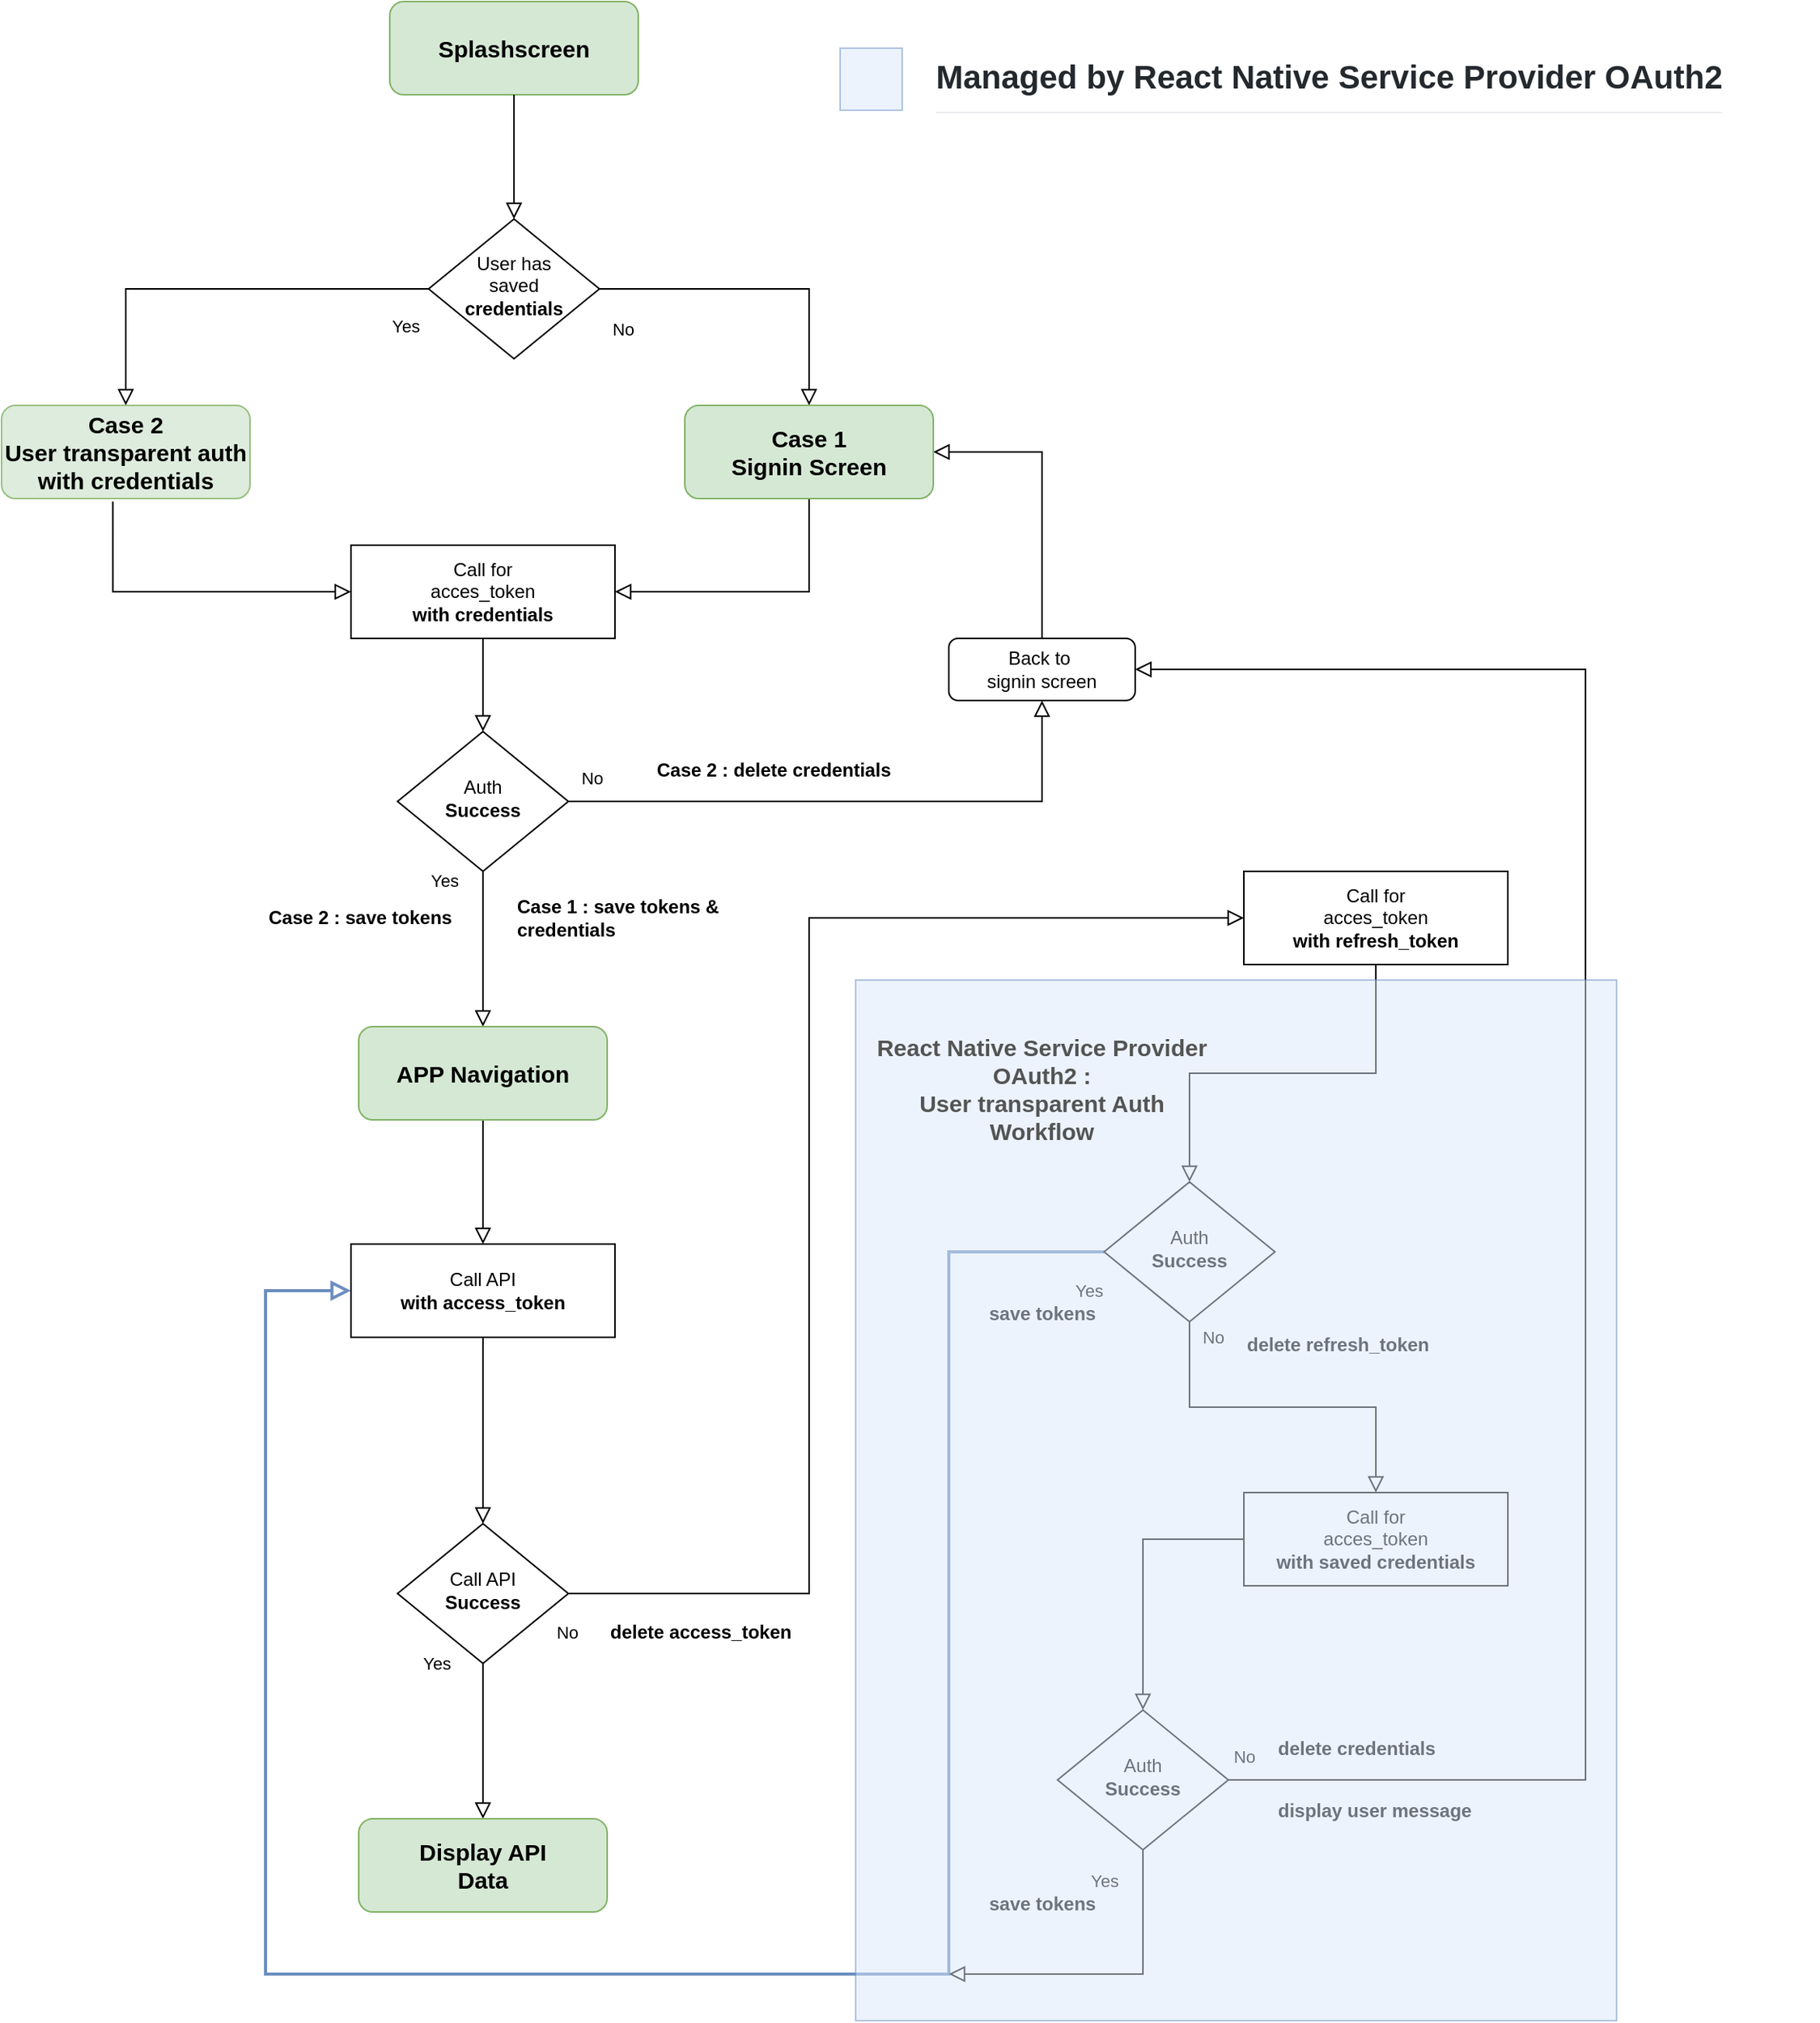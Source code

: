 <mxfile version="12.5.5" type="device"><diagram id="C5RBs43oDa-KdzZeNtuy" name="Page-1"><mxGraphModel dx="2864" dy="1101" grid="1" gridSize="10" guides="1" tooltips="1" connect="1" arrows="1" fold="1" page="1" pageScale="1" pageWidth="827" pageHeight="1169" math="0" shadow="0"><root><mxCell id="WIyWlLk6GJQsqaUBKTNV-0"/><mxCell id="WIyWlLk6GJQsqaUBKTNV-1" parent="WIyWlLk6GJQsqaUBKTNV-0"/><mxCell id="WIyWlLk6GJQsqaUBKTNV-2" value="" style="rounded=0;html=1;jettySize=auto;orthogonalLoop=1;fontSize=11;endArrow=block;endFill=0;endSize=8;strokeWidth=1;shadow=0;labelBackgroundColor=none;edgeStyle=orthogonalEdgeStyle;entryX=1;entryY=0.5;entryDx=0;entryDy=0;exitX=0.5;exitY=1;exitDx=0;exitDy=0;" parent="WIyWlLk6GJQsqaUBKTNV-1" source="gUNr07l6YnONFUypqcBl-76" target="gUNr07l6YnONFUypqcBl-37" edge="1"><mxGeometry relative="1" as="geometry"><mxPoint x="270.286" y="300" as="sourcePoint"/><Array as="points"><mxPoint x="300" y="390"/></Array></mxGeometry></mxCell><mxCell id="WIyWlLk6GJQsqaUBKTNV-4" value="Yes" style="rounded=0;html=1;jettySize=auto;orthogonalLoop=1;fontSize=11;endArrow=block;endFill=0;endSize=8;strokeWidth=1;shadow=0;labelBackgroundColor=none;edgeStyle=orthogonalEdgeStyle;exitX=0.5;exitY=1;exitDx=0;exitDy=0;entryX=0.5;entryY=0;entryDx=0;entryDy=0;" parent="WIyWlLk6GJQsqaUBKTNV-1" source="gUNr07l6YnONFUypqcBl-41" target="gUNr07l6YnONFUypqcBl-70" edge="1"><mxGeometry x="-0.88" y="-25" relative="1" as="geometry"><mxPoint as="offset"/><mxPoint x="220" y="570" as="sourcePoint"/><mxPoint x="90.294" y="670" as="targetPoint"/></mxGeometry></mxCell><mxCell id="WIyWlLk6GJQsqaUBKTNV-5" value="No" style="edgeStyle=orthogonalEdgeStyle;rounded=0;html=1;jettySize=auto;orthogonalLoop=1;fontSize=11;endArrow=block;endFill=0;endSize=8;strokeWidth=1;shadow=0;labelBackgroundColor=none;exitX=1;exitY=0.5;exitDx=0;exitDy=0;" parent="WIyWlLk6GJQsqaUBKTNV-1" source="gUNr07l6YnONFUypqcBl-41" target="WIyWlLk6GJQsqaUBKTNV-7" edge="1"><mxGeometry x="0.73" y="290" relative="1" as="geometry"><mxPoint as="offset"/><mxPoint x="270" y="530" as="sourcePoint"/></mxGeometry></mxCell><mxCell id="WIyWlLk6GJQsqaUBKTNV-7" value="Back to&amp;nbsp;&lt;br&gt;signin screen" style="rounded=1;whiteSpace=wrap;html=1;fontSize=12;glass=0;strokeWidth=1;shadow=0;" parent="WIyWlLk6GJQsqaUBKTNV-1" vertex="1"><mxGeometry x="390" y="420" width="120" height="40" as="geometry"/></mxCell><mxCell id="WIyWlLk6GJQsqaUBKTNV-8" value="Yes" style="rounded=0;html=1;jettySize=auto;orthogonalLoop=1;fontSize=11;endArrow=block;endFill=0;endSize=8;strokeWidth=1;shadow=0;labelBackgroundColor=none;edgeStyle=orthogonalEdgeStyle;exitX=0.5;exitY=1;exitDx=0;exitDy=0;entryX=0.5;entryY=0;entryDx=0;entryDy=0;" parent="WIyWlLk6GJQsqaUBKTNV-1" source="gUNr07l6YnONFUypqcBl-43" target="gUNr07l6YnONFUypqcBl-72" edge="1"><mxGeometry x="-1" y="-30" relative="1" as="geometry"><mxPoint as="offset"/><mxPoint x="90" y="940" as="sourcePoint"/><mxPoint x="90.294" y="1200" as="targetPoint"/></mxGeometry></mxCell><mxCell id="WIyWlLk6GJQsqaUBKTNV-9" value="No" style="edgeStyle=orthogonalEdgeStyle;rounded=0;html=1;jettySize=auto;orthogonalLoop=1;fontSize=11;endArrow=block;endFill=0;endSize=8;strokeWidth=1;shadow=0;labelBackgroundColor=none;entryX=0;entryY=0.5;entryDx=0;entryDy=0;exitX=1;exitY=0.5;exitDx=0;exitDy=0;" parent="WIyWlLk6GJQsqaUBKTNV-1" source="gUNr07l6YnONFUypqcBl-43" target="gUNr07l6YnONFUypqcBl-9" edge="1"><mxGeometry x="-0.642" y="158" relative="1" as="geometry"><mxPoint x="2" y="25" as="offset"/><mxPoint x="220" y="860" as="sourcePoint"/><mxPoint x="360" y="840" as="targetPoint"/><Array as="points"><mxPoint x="300" y="1035"/><mxPoint x="300" y="600"/></Array></mxGeometry></mxCell><mxCell id="gUNr07l6YnONFUypqcBl-0" value="" style="edgeStyle=orthogonalEdgeStyle;rounded=0;html=1;jettySize=auto;orthogonalLoop=1;fontSize=11;endArrow=block;endFill=0;endSize=8;strokeWidth=1;shadow=0;labelBackgroundColor=none;entryX=1;entryY=0.5;entryDx=0;entryDy=0;exitX=0.5;exitY=0;exitDx=0;exitDy=0;" parent="WIyWlLk6GJQsqaUBKTNV-1" source="WIyWlLk6GJQsqaUBKTNV-7" target="gUNr07l6YnONFUypqcBl-76" edge="1"><mxGeometry y="10" relative="1" as="geometry"><mxPoint as="offset"/><mxPoint x="280" y="560" as="sourcePoint"/><mxPoint x="330" y="280" as="targetPoint"/></mxGeometry></mxCell><mxCell id="gUNr07l6YnONFUypqcBl-6" value="" style="rounded=0;html=1;jettySize=auto;orthogonalLoop=1;fontSize=11;endArrow=block;endFill=0;endSize=8;strokeWidth=1;shadow=0;labelBackgroundColor=none;edgeStyle=orthogonalEdgeStyle;entryX=0.5;entryY=0;entryDx=0;entryDy=0;exitX=0.5;exitY=1;exitDx=0;exitDy=0;" parent="WIyWlLk6GJQsqaUBKTNV-1" source="gUNr07l6YnONFUypqcBl-50" target="gUNr07l6YnONFUypqcBl-43" edge="1"><mxGeometry x="-0.2" y="30" relative="1" as="geometry"><mxPoint as="offset"/><mxPoint x="90" y="920" as="sourcePoint"/><mxPoint x="90" y="960" as="targetPoint"/></mxGeometry></mxCell><mxCell id="gUNr07l6YnONFUypqcBl-7" value="" style="rounded=0;html=1;jettySize=auto;orthogonalLoop=1;fontSize=11;endArrow=block;endFill=0;endSize=8;strokeWidth=1;shadow=0;labelBackgroundColor=none;edgeStyle=orthogonalEdgeStyle;entryX=0.5;entryY=0;entryDx=0;entryDy=0;exitX=0.5;exitY=1;exitDx=0;exitDy=0;" parent="WIyWlLk6GJQsqaUBKTNV-1" source="gUNr07l6YnONFUypqcBl-70" target="gUNr07l6YnONFUypqcBl-50" edge="1"><mxGeometry y="20" relative="1" as="geometry"><mxPoint as="offset"/><mxPoint x="90" y="710" as="sourcePoint"/><mxPoint x="90" y="780" as="targetPoint"/></mxGeometry></mxCell><mxCell id="gUNr07l6YnONFUypqcBl-9" value="Call for&lt;br&gt;acces_token&lt;br&gt;&lt;b&gt;with refresh_token&lt;/b&gt;" style="rounded=1;whiteSpace=wrap;html=1;fontSize=12;glass=0;strokeWidth=1;shadow=0;arcSize=0;" parent="WIyWlLk6GJQsqaUBKTNV-1" vertex="1"><mxGeometry x="580" y="570" width="170" height="60" as="geometry"/></mxCell><mxCell id="gUNr07l6YnONFUypqcBl-10" value="" style="rounded=0;html=1;jettySize=auto;orthogonalLoop=1;fontSize=11;endArrow=block;endFill=0;endSize=8;strokeWidth=1;shadow=0;labelBackgroundColor=none;edgeStyle=orthogonalEdgeStyle;exitX=0.5;exitY=1;exitDx=0;exitDy=0;entryX=0.5;entryY=0;entryDx=0;entryDy=0;" parent="WIyWlLk6GJQsqaUBKTNV-1" source="gUNr07l6YnONFUypqcBl-9" target="gUNr07l6YnONFUypqcBl-45" edge="1"><mxGeometry x="-0.2" y="30" relative="1" as="geometry"><mxPoint as="offset"/><mxPoint x="230" y="760" as="sourcePoint"/><mxPoint x="510" y="680" as="targetPoint"/></mxGeometry></mxCell><mxCell id="gUNr07l6YnONFUypqcBl-13" value="No" style="edgeStyle=orthogonalEdgeStyle;rounded=0;html=1;jettySize=auto;orthogonalLoop=1;fontSize=11;endArrow=block;endFill=0;endSize=8;strokeWidth=1;shadow=0;labelBackgroundColor=none;entryX=0.5;entryY=0;entryDx=0;entryDy=0;exitX=0.5;exitY=1;exitDx=0;exitDy=0;" parent="WIyWlLk6GJQsqaUBKTNV-1" source="gUNr07l6YnONFUypqcBl-45" target="gUNr07l6YnONFUypqcBl-14" edge="1"><mxGeometry x="-0.393" y="45" relative="1" as="geometry"><mxPoint as="offset"/><mxPoint x="515" y="940" as="sourcePoint"/><mxPoint x="550" y="1140" as="targetPoint"/></mxGeometry></mxCell><mxCell id="gUNr07l6YnONFUypqcBl-14" value="Call for&lt;br&gt;acces_token&lt;br&gt;&lt;b&gt;with saved credentials&lt;/b&gt;" style="rounded=1;whiteSpace=wrap;html=1;fontSize=12;glass=0;strokeWidth=1;shadow=0;arcSize=0;" parent="WIyWlLk6GJQsqaUBKTNV-1" vertex="1"><mxGeometry x="580" y="970" width="170" height="60" as="geometry"/></mxCell><mxCell id="gUNr07l6YnONFUypqcBl-22" value="" style="rounded=0;html=1;jettySize=auto;orthogonalLoop=1;fontSize=11;endArrow=block;endFill=0;endSize=8;strokeWidth=1;shadow=0;labelBackgroundColor=none;edgeStyle=orthogonalEdgeStyle;exitX=0;exitY=0.5;exitDx=0;exitDy=0;entryX=0.5;entryY=0;entryDx=0;entryDy=0;" parent="WIyWlLk6GJQsqaUBKTNV-1" source="gUNr07l6YnONFUypqcBl-14" target="gUNr07l6YnONFUypqcBl-49" edge="1"><mxGeometry x="-0.091" y="20" relative="1" as="geometry"><mxPoint as="offset"/><mxPoint x="640" y="1075" as="sourcePoint"/><mxPoint x="510" y="1100" as="targetPoint"/><Array as="points"><mxPoint x="515" y="1000"/></Array></mxGeometry></mxCell><mxCell id="gUNr07l6YnONFUypqcBl-24" value="Yes" style="rounded=0;html=1;jettySize=auto;orthogonalLoop=1;fontSize=11;endArrow=block;endFill=0;endSize=8;strokeWidth=2;shadow=0;labelBackgroundColor=none;edgeStyle=orthogonalEdgeStyle;exitX=0;exitY=0.5;exitDx=0;exitDy=0;entryX=0;entryY=0.5;entryDx=0;entryDy=0;fillColor=#dae8fc;strokeColor=#6c8ebf;" parent="WIyWlLk6GJQsqaUBKTNV-1" source="gUNr07l6YnONFUypqcBl-45" target="gUNr07l6YnONFUypqcBl-50" edge="1"><mxGeometry x="-0.834" y="90" relative="1" as="geometry"><mxPoint as="offset"/><mxPoint x="460" y="895" as="sourcePoint"/><mxPoint x="160" y="800" as="targetPoint"/><Array as="points"><mxPoint x="390" y="815"/><mxPoint x="390" y="1280"/><mxPoint x="-50" y="1280"/><mxPoint x="-50" y="840"/></Array></mxGeometry></mxCell><mxCell id="gUNr07l6YnONFUypqcBl-25" value="Yes" style="rounded=0;html=1;jettySize=auto;orthogonalLoop=1;fontSize=11;endArrow=block;endFill=0;endSize=8;strokeWidth=1;shadow=0;labelBackgroundColor=none;edgeStyle=orthogonalEdgeStyle;exitX=0.5;exitY=1;exitDx=0;exitDy=0;" parent="WIyWlLk6GJQsqaUBKTNV-1" source="gUNr07l6YnONFUypqcBl-49" edge="1"><mxGeometry x="0.024" y="-60" relative="1" as="geometry"><mxPoint as="offset"/><mxPoint x="510" y="1180" as="sourcePoint"/><mxPoint x="390" y="1280" as="targetPoint"/><Array as="points"><mxPoint x="515" y="1280"/></Array></mxGeometry></mxCell><mxCell id="gUNr07l6YnONFUypqcBl-26" value="No" style="edgeStyle=orthogonalEdgeStyle;rounded=0;html=1;jettySize=auto;orthogonalLoop=1;fontSize=11;endArrow=block;endFill=0;endSize=8;strokeWidth=1;shadow=0;labelBackgroundColor=none;entryX=1;entryY=0.5;entryDx=0;entryDy=0;exitX=1;exitY=0.5;exitDx=0;exitDy=0;" parent="WIyWlLk6GJQsqaUBKTNV-1" source="gUNr07l6YnONFUypqcBl-49" target="WIyWlLk6GJQsqaUBKTNV-7" edge="1"><mxGeometry x="-0.603" y="220" relative="1" as="geometry"><mxPoint as="offset"/><mxPoint x="560" y="1140" as="sourcePoint"/><mxPoint x="510" y="710" as="targetPoint"/><Array as="points"><mxPoint x="800" y="1155"/><mxPoint x="800" y="440"/></Array></mxGeometry></mxCell><mxCell id="gUNr07l6YnONFUypqcBl-29" value="Splashscreen" style="rounded=1;whiteSpace=wrap;html=1;fontSize=15;glass=0;strokeWidth=1;shadow=0;fillColor=#d5e8d4;strokeColor=#82b366;fontStyle=1" parent="WIyWlLk6GJQsqaUBKTNV-1" vertex="1"><mxGeometry x="30" y="10" width="160" height="60" as="geometry"/></mxCell><mxCell id="gUNr07l6YnONFUypqcBl-30" value="User has&lt;br&gt;saved&lt;br&gt;&lt;b&gt;credentials&lt;/b&gt;" style="rhombus;whiteSpace=wrap;html=1;shadow=0;fontFamily=Helvetica;fontSize=12;align=center;strokeWidth=1;spacing=6;spacingTop=-4;" parent="WIyWlLk6GJQsqaUBKTNV-1" vertex="1"><mxGeometry x="55" y="150" width="110" height="90" as="geometry"/></mxCell><mxCell id="gUNr07l6YnONFUypqcBl-31" value="" style="rounded=0;html=1;jettySize=auto;orthogonalLoop=1;fontSize=11;endArrow=block;endFill=0;endSize=8;strokeWidth=1;shadow=0;labelBackgroundColor=none;edgeStyle=orthogonalEdgeStyle;exitX=0.5;exitY=1;exitDx=0;exitDy=0;entryX=0.5;entryY=0;entryDx=0;entryDy=0;" parent="WIyWlLk6GJQsqaUBKTNV-1" source="gUNr07l6YnONFUypqcBl-29" target="gUNr07l6YnONFUypqcBl-30" edge="1"><mxGeometry relative="1" as="geometry"><mxPoint x="220" y="320" as="sourcePoint"/><mxPoint x="110" y="140" as="targetPoint"/></mxGeometry></mxCell><mxCell id="gUNr07l6YnONFUypqcBl-32" value="Yes" style="rounded=0;html=1;jettySize=auto;orthogonalLoop=1;fontSize=11;endArrow=block;endFill=0;endSize=8;strokeWidth=1;shadow=0;labelBackgroundColor=none;edgeStyle=orthogonalEdgeStyle;exitX=0;exitY=0.5;exitDx=0;exitDy=0;entryX=0.5;entryY=0;entryDx=0;entryDy=0;" parent="WIyWlLk6GJQsqaUBKTNV-1" source="gUNr07l6YnONFUypqcBl-30" target="gUNr07l6YnONFUypqcBl-80" edge="1"><mxGeometry x="0.625" y="180" relative="1" as="geometry"><mxPoint y="-1" as="offset"/><mxPoint x="230" y="600" as="sourcePoint"/><mxPoint x="-50" y="280" as="targetPoint"/></mxGeometry></mxCell><mxCell id="gUNr07l6YnONFUypqcBl-34" value="No" style="edgeStyle=orthogonalEdgeStyle;rounded=0;html=1;jettySize=auto;orthogonalLoop=1;fontSize=11;endArrow=block;endFill=0;endSize=8;strokeWidth=1;shadow=0;labelBackgroundColor=none;exitX=1;exitY=0.5;exitDx=0;exitDy=0;entryX=0.5;entryY=0;entryDx=0;entryDy=0;" parent="WIyWlLk6GJQsqaUBKTNV-1" source="gUNr07l6YnONFUypqcBl-30" target="gUNr07l6YnONFUypqcBl-76" edge="1"><mxGeometry x="0.529" y="-120" relative="1" as="geometry"><mxPoint as="offset"/><mxPoint x="280" y="560" as="sourcePoint"/><mxPoint x="270" y="260" as="targetPoint"/></mxGeometry></mxCell><mxCell id="gUNr07l6YnONFUypqcBl-37" value="Call for&lt;br&gt;acces_token&lt;br&gt;&lt;b&gt;with credentials&lt;/b&gt;" style="rounded=1;whiteSpace=wrap;html=1;fontSize=12;glass=0;strokeWidth=1;shadow=0;arcSize=0;" parent="WIyWlLk6GJQsqaUBKTNV-1" vertex="1"><mxGeometry x="5" y="360" width="170" height="60" as="geometry"/></mxCell><mxCell id="gUNr07l6YnONFUypqcBl-40" value="" style="rounded=0;html=1;jettySize=auto;orthogonalLoop=1;fontSize=11;endArrow=block;endFill=0;endSize=8;strokeWidth=1;shadow=0;labelBackgroundColor=none;edgeStyle=orthogonalEdgeStyle;entryX=0;entryY=0.5;entryDx=0;entryDy=0;exitX=0.448;exitY=1.031;exitDx=0;exitDy=0;exitPerimeter=0;" parent="WIyWlLk6GJQsqaUBKTNV-1" source="gUNr07l6YnONFUypqcBl-80" target="gUNr07l6YnONFUypqcBl-37" edge="1"><mxGeometry relative="1" as="geometry"><mxPoint x="280" y="310" as="sourcePoint"/><mxPoint x="180" y="380" as="targetPoint"/><Array as="points"><mxPoint x="-148" y="390"/></Array></mxGeometry></mxCell><mxCell id="gUNr07l6YnONFUypqcBl-41" value="&lt;span style=&quot;white-space: normal&quot;&gt;Auth&lt;/span&gt;&lt;br style=&quot;white-space: normal&quot;&gt;&lt;b style=&quot;white-space: normal&quot;&gt;Success&lt;/b&gt;" style="rhombus;whiteSpace=wrap;html=1;shadow=0;fontFamily=Helvetica;fontSize=12;align=center;strokeWidth=1;spacing=6;spacingTop=-4;" parent="WIyWlLk6GJQsqaUBKTNV-1" vertex="1"><mxGeometry x="35" y="480" width="110" height="90" as="geometry"/></mxCell><mxCell id="gUNr07l6YnONFUypqcBl-43" value="Call API&lt;br&gt;&lt;b&gt;Success&lt;/b&gt;" style="rhombus;whiteSpace=wrap;html=1;shadow=0;fontFamily=Helvetica;fontSize=12;align=center;strokeWidth=1;spacing=6;spacingTop=-4;" parent="WIyWlLk6GJQsqaUBKTNV-1" vertex="1"><mxGeometry x="35" y="990" width="110" height="90" as="geometry"/></mxCell><mxCell id="gUNr07l6YnONFUypqcBl-45" value="Auth&lt;br&gt;&lt;b&gt;Success&lt;/b&gt;" style="rhombus;whiteSpace=wrap;html=1;shadow=0;fontFamily=Helvetica;fontSize=12;align=center;strokeWidth=1;spacing=6;spacingTop=-4;" parent="WIyWlLk6GJQsqaUBKTNV-1" vertex="1"><mxGeometry x="490" y="770" width="110" height="90" as="geometry"/></mxCell><mxCell id="gUNr07l6YnONFUypqcBl-49" value="Auth&lt;br&gt;&lt;b&gt;Success&lt;/b&gt;" style="rhombus;whiteSpace=wrap;html=1;shadow=0;fontFamily=Helvetica;fontSize=12;align=center;strokeWidth=1;spacing=6;spacingTop=-4;" parent="WIyWlLk6GJQsqaUBKTNV-1" vertex="1"><mxGeometry x="460" y="1110" width="110" height="90" as="geometry"/></mxCell><mxCell id="gUNr07l6YnONFUypqcBl-50" value="Call API&lt;br&gt;&lt;b&gt;with access_token&lt;/b&gt;" style="rounded=1;whiteSpace=wrap;html=1;fontSize=12;glass=0;strokeWidth=1;shadow=0;arcSize=0;" parent="WIyWlLk6GJQsqaUBKTNV-1" vertex="1"><mxGeometry x="5" y="810" width="170" height="60" as="geometry"/></mxCell><mxCell id="gUNr07l6YnONFUypqcBl-53" value="" style="rounded=0;html=1;jettySize=auto;orthogonalLoop=1;fontSize=11;endArrow=block;endFill=0;endSize=8;strokeWidth=1;shadow=0;labelBackgroundColor=none;edgeStyle=orthogonalEdgeStyle;exitX=0.5;exitY=1;exitDx=0;exitDy=0;entryX=0.5;entryY=0;entryDx=0;entryDy=0;" parent="WIyWlLk6GJQsqaUBKTNV-1" source="gUNr07l6YnONFUypqcBl-37" target="gUNr07l6YnONFUypqcBl-41" edge="1"><mxGeometry x="-0.267" y="52" relative="1" as="geometry"><mxPoint as="offset"/><mxPoint x="65" y="185" as="sourcePoint"/><mxPoint x="-40" y="290" as="targetPoint"/></mxGeometry></mxCell><mxCell id="gUNr07l6YnONFUypqcBl-54" value="Case 2 : save tokens" style="text;html=1;strokeColor=none;fillColor=none;align=left;verticalAlign=middle;whiteSpace=wrap;rounded=0;fontStyle=1" parent="WIyWlLk6GJQsqaUBKTNV-1" vertex="1"><mxGeometry x="-50" y="585" width="159.71" height="30" as="geometry"/></mxCell><mxCell id="gUNr07l6YnONFUypqcBl-55" value="save tokens" style="text;html=1;strokeColor=none;fillColor=none;align=left;verticalAlign=middle;whiteSpace=wrap;rounded=0;fontStyle=1" parent="WIyWlLk6GJQsqaUBKTNV-1" vertex="1"><mxGeometry x="414" y="840" width="90" height="30" as="geometry"/></mxCell><mxCell id="gUNr07l6YnONFUypqcBl-60" value="Case 1 : save tokens &amp;amp; credentials" style="text;html=1;strokeColor=none;fillColor=none;align=left;verticalAlign=middle;whiteSpace=wrap;rounded=0;fontStyle=1" parent="WIyWlLk6GJQsqaUBKTNV-1" vertex="1"><mxGeometry x="109.71" y="585" width="159.71" height="30" as="geometry"/></mxCell><mxCell id="gUNr07l6YnONFUypqcBl-63" value="save tokens" style="text;html=1;strokeColor=none;fillColor=none;align=left;verticalAlign=middle;whiteSpace=wrap;rounded=0;fontStyle=1" parent="WIyWlLk6GJQsqaUBKTNV-1" vertex="1"><mxGeometry x="414" y="1220" width="90" height="30" as="geometry"/></mxCell><mxCell id="gUNr07l6YnONFUypqcBl-64" value="delete refresh_token" style="text;html=1;strokeColor=none;fillColor=none;align=left;verticalAlign=middle;whiteSpace=wrap;rounded=0;fontStyle=1" parent="WIyWlLk6GJQsqaUBKTNV-1" vertex="1"><mxGeometry x="580" y="860" width="130" height="30" as="geometry"/></mxCell><mxCell id="gUNr07l6YnONFUypqcBl-65" value="delete credentials" style="text;html=1;strokeColor=none;fillColor=none;align=left;verticalAlign=middle;whiteSpace=wrap;rounded=0;fontStyle=1" parent="WIyWlLk6GJQsqaUBKTNV-1" vertex="1"><mxGeometry x="600" y="1120" width="130" height="30" as="geometry"/></mxCell><mxCell id="gUNr07l6YnONFUypqcBl-66" value="delete access_token" style="text;html=1;strokeColor=none;fillColor=none;align=left;verticalAlign=middle;whiteSpace=wrap;rounded=0;fontStyle=1" parent="WIyWlLk6GJQsqaUBKTNV-1" vertex="1"><mxGeometry x="170" y="1050" width="120" height="20" as="geometry"/></mxCell><mxCell id="gUNr07l6YnONFUypqcBl-67" value="Case 2 : delete credentials" style="text;html=1;strokeColor=none;fillColor=none;align=left;verticalAlign=middle;whiteSpace=wrap;rounded=0;fontStyle=1" parent="WIyWlLk6GJQsqaUBKTNV-1" vertex="1"><mxGeometry x="200" y="490" width="159.71" height="30" as="geometry"/></mxCell><mxCell id="gUNr07l6YnONFUypqcBl-70" value="APP Navigation" style="rounded=1;whiteSpace=wrap;html=1;fontSize=15;glass=0;strokeWidth=1;shadow=0;fillColor=#d5e8d4;strokeColor=#82b366;fontStyle=1" parent="WIyWlLk6GJQsqaUBKTNV-1" vertex="1"><mxGeometry x="10" y="670" width="160" height="60" as="geometry"/></mxCell><mxCell id="gUNr07l6YnONFUypqcBl-72" value="Display API&lt;br&gt;Data" style="rounded=1;whiteSpace=wrap;html=1;fontSize=15;glass=0;strokeWidth=1;shadow=0;fillColor=#d5e8d4;strokeColor=#82b366;fontStyle=1" parent="WIyWlLk6GJQsqaUBKTNV-1" vertex="1"><mxGeometry x="10" y="1180" width="160" height="60" as="geometry"/></mxCell><mxCell id="gUNr07l6YnONFUypqcBl-76" value="&lt;font style=&quot;font-size: 15px&quot;&gt;Case 1&lt;br&gt;Signin Screen&lt;/font&gt;" style="rounded=1;whiteSpace=wrap;html=1;fontSize=15;glass=0;strokeWidth=1;shadow=0;fillColor=#d5e8d4;strokeColor=#82b366;fontStyle=1" parent="WIyWlLk6GJQsqaUBKTNV-1" vertex="1"><mxGeometry x="220" y="270" width="160" height="60" as="geometry"/></mxCell><mxCell id="gUNr07l6YnONFUypqcBl-80" value="&lt;font style=&quot;font-size: 15px&quot;&gt;Case 2&lt;br&gt;&lt;span&gt;User transparent auth&lt;/span&gt;&lt;br&gt;&lt;span&gt;with credentials&lt;/span&gt;&lt;br&gt;&lt;/font&gt;" style="rounded=1;whiteSpace=wrap;html=1;fontSize=15;glass=0;strokeWidth=1;shadow=0;fillColor=#d5e8d4;strokeColor=#82b366;fontStyle=1;opacity=80;" parent="WIyWlLk6GJQsqaUBKTNV-1" vertex="1"><mxGeometry x="-220" y="270" width="160" height="60" as="geometry"/></mxCell><mxCell id="gUNr07l6YnONFUypqcBl-84" value="display user message" style="text;html=1;strokeColor=none;fillColor=none;align=left;verticalAlign=middle;whiteSpace=wrap;rounded=0;fontStyle=1" parent="WIyWlLk6GJQsqaUBKTNV-1" vertex="1"><mxGeometry x="600" y="1160" width="130" height="30" as="geometry"/></mxCell><mxCell id="gUNr07l6YnONFUypqcBl-85" value="" style="rounded=0;whiteSpace=wrap;html=1;fontSize=15;align=left;fillColor=#dae8fc;strokeColor=#6c8ebf;opacity=50;" parent="WIyWlLk6GJQsqaUBKTNV-1" vertex="1"><mxGeometry x="330" y="640" width="490" height="670" as="geometry"/></mxCell><mxCell id="vUASK5Pix9SShlNkdiAv-0" value="" style="rounded=0;whiteSpace=wrap;html=1;fontSize=15;align=left;fillColor=#dae8fc;strokeColor=#6c8ebf;opacity=50;" vertex="1" parent="WIyWlLk6GJQsqaUBKTNV-1"><mxGeometry x="320" y="40" width="40" height="40" as="geometry"/></mxCell><mxCell id="vUASK5Pix9SShlNkdiAv-1" value="&lt;h1 style=&quot;box-sizing: border-box ; margin: 0px 0px 16px ; line-height: 1.25 ; padding-bottom: 0.3em ; border-bottom: 1px solid rgb(234 , 236 , 239) ; color: rgb(36 , 41 , 46)&quot;&gt;&lt;font style=&quot;font-size: 21px ; background-color: rgb(255 , 255 , 255)&quot;&gt;Managed by React Native Service Provider OAuth2&lt;/font&gt;&lt;/h1&gt;" style="text;html=1;strokeColor=none;fillColor=none;align=center;verticalAlign=middle;whiteSpace=wrap;rounded=0;" vertex="1" parent="WIyWlLk6GJQsqaUBKTNV-1"><mxGeometry x="320" y="60" width="630" height="20" as="geometry"/></mxCell><mxCell id="vUASK5Pix9SShlNkdiAv-6" value="React Native Service Provider OAuth2 :&lt;br&gt;User transparent Auth Workflow" style="text;html=1;strokeColor=none;fillColor=none;align=center;verticalAlign=middle;whiteSpace=wrap;rounded=0;fontSize=15;opacity=40;fontStyle=1;fontColor=#545454;" vertex="1" parent="WIyWlLk6GJQsqaUBKTNV-1"><mxGeometry x="340" y="700" width="220" height="20" as="geometry"/></mxCell></root></mxGraphModel></diagram></mxfile>